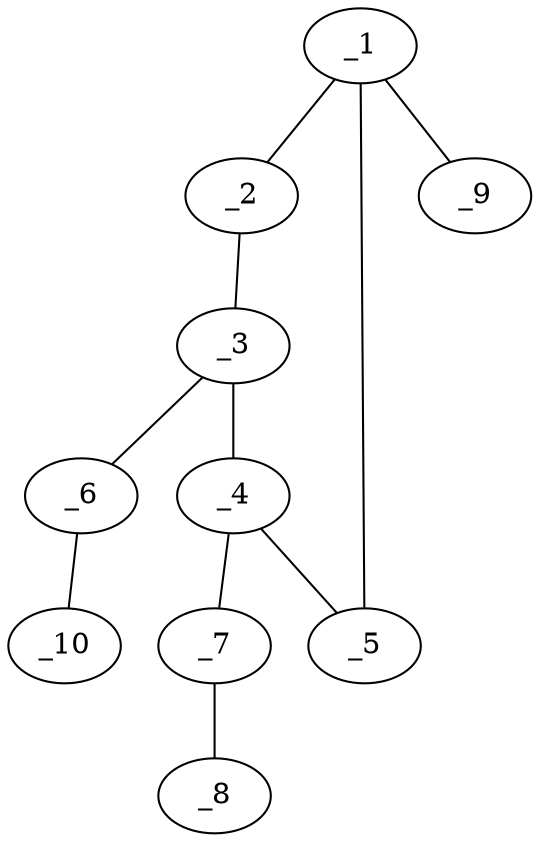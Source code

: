graph molid688887 {
	_1	 [charge=0,
		chem=1,
		symbol="C  ",
		x="5.0032",
		y="-1.1149"];
	_2	 [charge=0,
		chem=2,
		symbol="O  ",
		x="5.3122",
		y="-0.1639"];
	_1 -- _2	 [valence=1];
	_5	 [charge=0,
		chem=2,
		symbol="O  ",
		x="4.0032",
		y="-1.1149"];
	_1 -- _5	 [valence=1];
	_9	 [charge=0,
		chem=2,
		symbol="O  ",
		x="5.591",
		y="-1.9239"];
	_1 -- _9	 [valence=2];
	_3	 [charge=0,
		chem=1,
		symbol="C  ",
		x="4.5032",
		y="0.4239"];
	_2 -- _3	 [valence=1];
	_4	 [charge=0,
		chem=1,
		symbol="C  ",
		x="3.6942",
		y="-0.1638"];
	_3 -- _4	 [valence=1];
	_6	 [charge=0,
		chem=1,
		symbol="C  ",
		x="4.5032",
		y="1.4239"];
	_3 -- _6	 [valence=1];
	_4 -- _5	 [valence=1];
	_7	 [charge=0,
		chem=1,
		symbol="C  ",
		x="2.7431",
		y="0.1452"];
	_4 -- _7	 [valence=1];
	_10	 [charge=0,
		chem=2,
		symbol="O  ",
		x="5.3693",
		y="1.9239"];
	_6 -- _10	 [valence=1];
	_8	 [charge=0,
		chem=1,
		symbol="C  ",
		x=2,
		y="-0.524"];
	_7 -- _8	 [valence=2];
}
